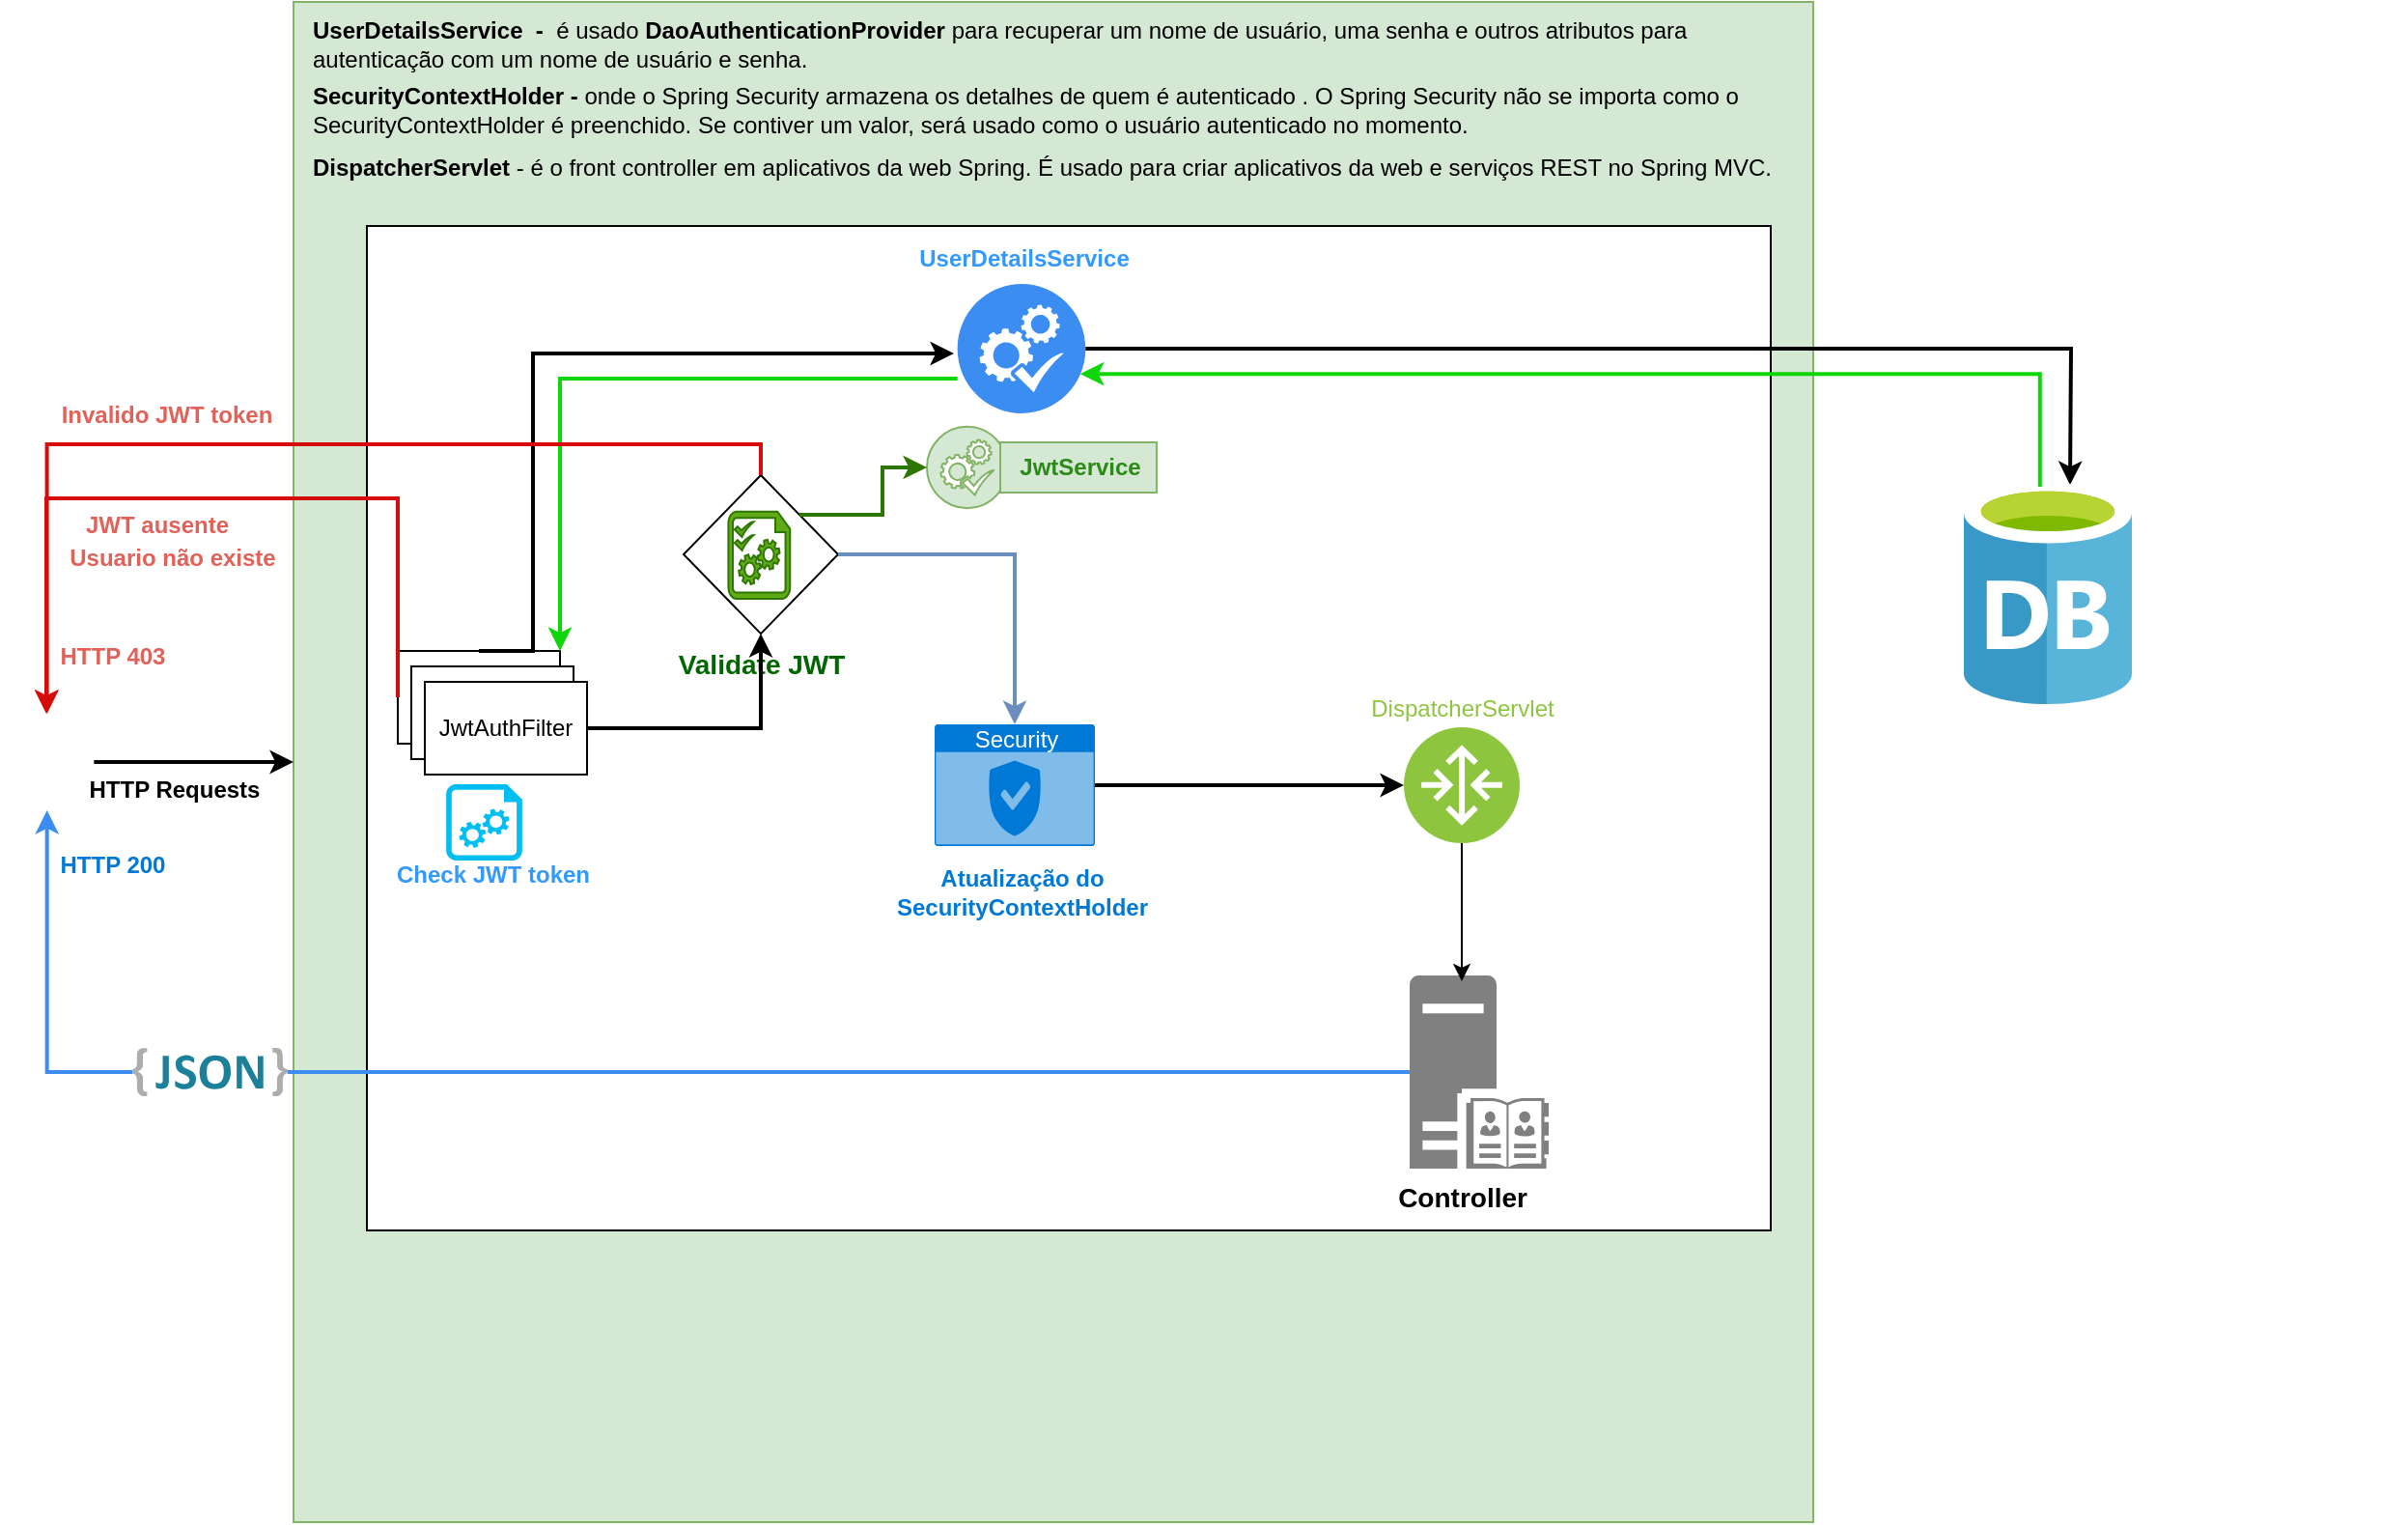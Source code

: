 <mxfile version="19.0.3" type="device" pages="3"><diagram id="pjGB-ErrghB2Nym8I_LS" name="security-workflow"><mxGraphModel dx="1422" dy="865" grid="0" gridSize="10" guides="1" tooltips="1" connect="1" arrows="1" fold="1" page="1" pageScale="1" pageWidth="1169" pageHeight="827" math="0" shadow="0"><root><mxCell id="0"/><mxCell id="1" parent="0"/><mxCell id="qfr3ut9dFdVh4iJpzXPu-13" value="" style="group" parent="1" vertex="1" connectable="0"><mxGeometry x="160" y="30" width="1048" height="787" as="geometry"/></mxCell><mxCell id="qfr3ut9dFdVh4iJpzXPu-14" value="" style="group" parent="qfr3ut9dFdVh4iJpzXPu-13" vertex="1" connectable="0"><mxGeometry width="1048" height="787" as="geometry"/></mxCell><mxCell id="OGfNcUSvT1gZZqw-ERg4-2" value="" style="whiteSpace=wrap;html=1;aspect=fixed;fillColor=#d5e8d4;strokeColor=#82b366;" parent="qfr3ut9dFdVh4iJpzXPu-14" vertex="1"><mxGeometry width="787" height="787" as="geometry"/></mxCell><mxCell id="qfr3ut9dFdVh4iJpzXPu-5" value="" style="rounded=0;whiteSpace=wrap;html=1;" parent="qfr3ut9dFdVh4iJpzXPu-14" vertex="1"><mxGeometry x="38" y="116" width="727" height="520" as="geometry"/></mxCell><mxCell id="qfr3ut9dFdVh4iJpzXPu-16" value="" style="group" parent="qfr3ut9dFdVh4iJpzXPu-14" vertex="1" connectable="0"><mxGeometry x="317" y="120" width="124" height="93" as="geometry"/></mxCell><mxCell id="qfr3ut9dFdVh4iJpzXPu-12" value="" style="sketch=0;html=1;aspect=fixed;strokeColor=none;shadow=0;align=center;verticalAlign=top;fillColor=#3B8DF1;shape=mxgraph.gcp2.systems_check;rounded=0;fontColor=#3399FF;" parent="qfr3ut9dFdVh4iJpzXPu-16" vertex="1"><mxGeometry x="26.84" y="26" width="66.33" height="67" as="geometry"/></mxCell><mxCell id="qfr3ut9dFdVh4iJpzXPu-15" value="UserDetailsService" style="text;html=1;align=center;verticalAlign=middle;resizable=0;points=[];autosize=1;strokeColor=none;fillColor=none;fontColor=#3399FF;fontStyle=1" parent="qfr3ut9dFdVh4iJpzXPu-16" vertex="1"><mxGeometry x="-3" width="127" height="26" as="geometry"/></mxCell><mxCell id="qfr3ut9dFdVh4iJpzXPu-28" value="" style="group" parent="qfr3ut9dFdVh4iJpzXPu-14" vertex="1" connectable="0"><mxGeometry x="182" y="245" width="120" height="112.046" as="geometry"/></mxCell><mxCell id="qfr3ut9dFdVh4iJpzXPu-29" value="" style="group" parent="qfr3ut9dFdVh4iJpzXPu-28" vertex="1" connectable="0"><mxGeometry x="20" width="80" height="82.046" as="geometry"/></mxCell><mxCell id="qfr3ut9dFdVh4iJpzXPu-30" value="" style="group" parent="qfr3ut9dFdVh4iJpzXPu-29" vertex="1" connectable="0"><mxGeometry x="23.2" y="18.871" width="32" height="45.125" as="geometry"/></mxCell><mxCell id="qfr3ut9dFdVh4iJpzXPu-31" value="" style="verticalLabelPosition=bottom;html=1;verticalAlign=top;align=center;strokeColor=#2D7600;fillColor=#60a917;shape=mxgraph.azure.startup_task;pointerEvents=1;fontSize=14;fontColor=#ffffff;" parent="qfr3ut9dFdVh4iJpzXPu-30" vertex="1"><mxGeometry width="32.0" height="45.125" as="geometry"/></mxCell><mxCell id="qfr3ut9dFdVh4iJpzXPu-32" value="" style="sketch=0;html=1;aspect=fixed;strokeColor=#2D7600;shadow=0;align=center;verticalAlign=top;fillColor=#60a917;shape=mxgraph.gcp2.check;fontSize=14;fontColor=#ffffff;" parent="qfr3ut9dFdVh4iJpzXPu-30" vertex="1"><mxGeometry x="3.197" y="5.207" width="9.892" height="7.913" as="geometry"/></mxCell><mxCell id="qfr3ut9dFdVh4iJpzXPu-33" value="" style="sketch=0;html=1;aspect=fixed;strokeColor=#2D7600;shadow=0;align=center;verticalAlign=top;fillColor=#60a917;shape=mxgraph.gcp2.check;fontSize=14;fontColor=#ffffff;" parent="qfr3ut9dFdVh4iJpzXPu-30" vertex="1"><mxGeometry x="3.197" y="12.149" width="9.892" height="7.913" as="geometry"/></mxCell><mxCell id="qfr3ut9dFdVh4iJpzXPu-34" value="" style="rhombus;whiteSpace=wrap;html=1;fontSize=14;fontColor=default;fillColor=none;" parent="qfr3ut9dFdVh4iJpzXPu-29" vertex="1"><mxGeometry width="80" height="82.046" as="geometry"/></mxCell><mxCell id="qfr3ut9dFdVh4iJpzXPu-35" value="Validate JWT" style="text;html=1;align=center;verticalAlign=middle;resizable=0;points=[];autosize=1;strokeColor=none;fillColor=none;fontSize=14;fontColor=#006600;fontStyle=1" parent="qfr3ut9dFdVh4iJpzXPu-28" vertex="1"><mxGeometry x="8" y="83.046" width="104" height="29" as="geometry"/></mxCell><mxCell id="qfr3ut9dFdVh4iJpzXPu-45" style="edgeStyle=orthogonalEdgeStyle;rounded=0;sketch=0;orthogonalLoop=1;jettySize=auto;html=1;entryX=0;entryY=0.5;entryDx=0;entryDy=0;strokeColor=default;strokeWidth=2;fontColor=#0079d6;" parent="qfr3ut9dFdVh4iJpzXPu-14" source="qfr3ut9dFdVh4iJpzXPu-41" target="qfr3ut9dFdVh4iJpzXPu-44" edge="1"><mxGeometry relative="1" as="geometry"/></mxCell><mxCell id="qfr3ut9dFdVh4iJpzXPu-41" value="Security" style="html=1;strokeColor=none;fillColor=#0079D6;labelPosition=center;verticalLabelPosition=middle;verticalAlign=top;align=center;fontSize=12;outlineConnect=0;spacingTop=-6;fontColor=#FFFFFF;sketch=0;shape=mxgraph.sitemap.security;rounded=0;" parent="qfr3ut9dFdVh4iJpzXPu-14" vertex="1"><mxGeometry x="332" y="374" width="83" height="63" as="geometry"/></mxCell><mxCell id="qfr3ut9dFdVh4iJpzXPu-42" style="edgeStyle=orthogonalEdgeStyle;rounded=0;sketch=0;orthogonalLoop=1;jettySize=auto;html=1;exitX=1;exitY=0.5;exitDx=0;exitDy=0;strokeColor=#6c8ebf;strokeWidth=2;fontColor=default;fillColor=#dae8fc;" parent="qfr3ut9dFdVh4iJpzXPu-14" source="qfr3ut9dFdVh4iJpzXPu-34" target="qfr3ut9dFdVh4iJpzXPu-41" edge="1"><mxGeometry relative="1" as="geometry"/></mxCell><mxCell id="qfr3ut9dFdVh4iJpzXPu-20" value="" style="group" parent="qfr3ut9dFdVh4iJpzXPu-14" vertex="1" connectable="0"><mxGeometry x="46.5" y="402" width="115" height="63.474" as="geometry"/></mxCell><mxCell id="qfr3ut9dFdVh4iJpzXPu-6" value="&lt;font color=&quot;#3399ff&quot;&gt;Check JWT token&lt;/font&gt;" style="text;html=1;align=center;verticalAlign=middle;resizable=0;points=[];autosize=1;strokeColor=none;fillColor=none;fontStyle=1" parent="qfr3ut9dFdVh4iJpzXPu-20" vertex="1"><mxGeometry x="-3" y="37.474" width="118" height="26" as="geometry"/></mxCell><mxCell id="qfr3ut9dFdVh4iJpzXPu-4" value="" style="verticalLabelPosition=bottom;html=1;verticalAlign=top;align=center;strokeColor=none;fillColor=#00BEF2;shape=mxgraph.azure.startup_task;pointerEvents=1;" parent="qfr3ut9dFdVh4iJpzXPu-20" vertex="1"><mxGeometry x="32.58" y="3" width="39.442" height="39.474" as="geometry"/></mxCell><mxCell id="qfr3ut9dFdVh4iJpzXPu-43" value="Atualização do&lt;br&gt;SecurityContextHolder" style="text;html=1;align=center;verticalAlign=middle;resizable=0;points=[];autosize=1;strokeColor=none;fillColor=none;fontColor=#0079d6;fontStyle=1" parent="qfr3ut9dFdVh4iJpzXPu-14" vertex="1"><mxGeometry x="307" y="445" width="140" height="32" as="geometry"/></mxCell><mxCell id="qfr3ut9dFdVh4iJpzXPu-44" value="" style="aspect=fixed;perimeter=ellipsePerimeter;html=1;align=center;shadow=0;dashed=0;fontColor=#4277BB;labelBackgroundColor=#ffffff;fontSize=12;spacingTop=3;image;image=img/lib/ibm/vpc/Router.svg;rounded=0;sketch=0;" parent="qfr3ut9dFdVh4iJpzXPu-14" vertex="1"><mxGeometry x="575" y="375.5" width="60" height="60" as="geometry"/></mxCell><mxCell id="qfr3ut9dFdVh4iJpzXPu-60" value="" style="sketch=0;html=1;aspect=fixed;strokeColor=#82b366;shadow=0;align=center;verticalAlign=top;fillColor=#d5e8d4;shape=mxgraph.gcp2.systems_check;rounded=0;fontColor=#2c8b18;" parent="qfr3ut9dFdVh4iJpzXPu-14" vertex="1"><mxGeometry x="328.003" y="219.932" width="41.724" height="42.145" as="geometry"/></mxCell><mxCell id="qfr3ut9dFdVh4iJpzXPu-61" value="JwtService" style="text;html=1;align=center;verticalAlign=middle;resizable=0;points=[];autosize=1;strokeColor=#82b366;fillColor=#d5e8d4;fontStyle=1;fontColor=#2c8b18;" parent="qfr3ut9dFdVh4iJpzXPu-14" vertex="1"><mxGeometry x="366.003" y="228" width="81" height="26" as="geometry"/></mxCell><mxCell id="qfr3ut9dFdVh4iJpzXPu-62" style="edgeStyle=orthogonalEdgeStyle;rounded=0;sketch=0;orthogonalLoop=1;jettySize=auto;html=1;exitX=1;exitY=0;exitDx=0;exitDy=0;strokeColor=#2D7600;strokeWidth=2;fontColor=#2c8b18;fillColor=#60a917;" parent="qfr3ut9dFdVh4iJpzXPu-14" source="qfr3ut9dFdVh4iJpzXPu-34" target="qfr3ut9dFdVh4iJpzXPu-60" edge="1"><mxGeometry relative="1" as="geometry"/></mxCell><mxCell id="qfr3ut9dFdVh4iJpzXPu-66" value="DispatcherServlet" style="text;html=1;align=center;verticalAlign=middle;resizable=0;points=[];autosize=1;strokeColor=none;fillColor=none;fontColor=#8ec53f;" parent="qfr3ut9dFdVh4iJpzXPu-14" vertex="1"><mxGeometry x="548.5" y="353" width="113" height="26" as="geometry"/></mxCell><mxCell id="qfr3ut9dFdVh4iJpzXPu-46" value="" style="group" parent="qfr3ut9dFdVh4iJpzXPu-14" vertex="1" connectable="0"><mxGeometry x="560" y="504" width="90" height="130" as="geometry"/></mxCell><mxCell id="qfr3ut9dFdVh4iJpzXPu-47" value="" style="sketch=0;aspect=fixed;pointerEvents=1;shadow=0;dashed=0;html=1;strokeColor=none;labelPosition=center;verticalLabelPosition=bottom;verticalAlign=top;align=center;fillColor=#808080;shape=mxgraph.mscae.enterprise.server_directory;rounded=0;labelBackgroundColor=none;labelBorderColor=none;strokeWidth=2;fontSize=32;fontColor=#3399FF;" parent="qfr3ut9dFdVh4iJpzXPu-46" vertex="1"><mxGeometry x="18" width="72" height="100" as="geometry"/></mxCell><mxCell id="qfr3ut9dFdVh4iJpzXPu-48" value="Controller" style="text;html=1;align=center;verticalAlign=middle;resizable=0;points=[];autosize=1;strokeColor=none;fillColor=none;fontSize=14;fontColor=default;fontStyle=1" parent="qfr3ut9dFdVh4iJpzXPu-46" vertex="1"><mxGeometry y="100" width="90" height="30" as="geometry"/></mxCell><mxCell id="LzuGD77M47DC9MHfTHqn-3" value="&lt;b&gt;UserDetailsService&amp;nbsp; -&amp;nbsp;&amp;nbsp;&lt;/b&gt;é usado &lt;b&gt;DaoAuthenticationProvider&lt;/b&gt; para recuperar um nome de usuário, uma senha e outros atributos para &lt;br&gt;autenticação com um nome de usuário e senha." style="text;html=1;strokeColor=none;fillColor=none;align=left;verticalAlign=middle;whiteSpace=wrap;rounded=0;" vertex="1" parent="qfr3ut9dFdVh4iJpzXPu-14"><mxGeometry x="8" y="7" width="1086" height="30" as="geometry"/></mxCell><mxCell id="LzuGD77M47DC9MHfTHqn-5" value="&lt;b&gt;SecurityContextHolder - &lt;/b&gt;onde&amp;nbsp;o Spring Security armazena os detalhes de quem é autenticado . O Spring Security não se importa como o &lt;br&gt;SecurityContextHolder é preenchido. Se contiver um valor, será usado como o usuário autenticado no momento." style="text;html=1;strokeColor=none;fillColor=none;align=left;verticalAlign=middle;whiteSpace=wrap;rounded=0;fontSize=12;" vertex="1" parent="qfr3ut9dFdVh4iJpzXPu-14"><mxGeometry x="8" y="41" width="1010" height="30" as="geometry"/></mxCell><mxCell id="LzuGD77M47DC9MHfTHqn-6" value="&lt;b&gt;DispatcherServlet&lt;/b&gt; - é o front controller em aplicativos da web Spring. É usado para criar aplicativos da web e serviços REST no Spring MVC.&amp;nbsp;" style="text;html=1;strokeColor=none;fillColor=none;align=left;verticalAlign=middle;whiteSpace=wrap;rounded=0;fontSize=12;" vertex="1" parent="qfr3ut9dFdVh4iJpzXPu-14"><mxGeometry x="8" y="71" width="905" height="30" as="geometry"/></mxCell><mxCell id="qfr3ut9dFdVh4iJpzXPu-1" value="" style="shape=image;verticalLabelPosition=bottom;labelBackgroundColor=default;verticalAlign=top;aspect=fixed;imageAspect=0;image=https://4.bp.blogspot.com/-ou-a_Aa1t7A/W6IhNc3Q0gI/AAAAAAAAD6Y/pwh44arKiuM_NBqB1H7Pz4-7QhUxAgZkACLcBGAs/s1600/spring-boot-logo.png;" parent="qfr3ut9dFdVh4iJpzXPu-14" vertex="1"><mxGeometry x="614.52" y="669" width="150.48" height="79" as="geometry"/></mxCell><mxCell id="qfr3ut9dFdVh4iJpzXPu-64" style="edgeStyle=orthogonalEdgeStyle;rounded=0;sketch=0;orthogonalLoop=1;jettySize=auto;html=1;exitX=1;exitY=0.5;exitDx=0;exitDy=0;entryX=0;entryY=0.5;entryDx=0;entryDy=0;strokeColor=default;strokeWidth=2;fontColor=#2c8b18;" parent="1" source="OGfNcUSvT1gZZqw-ERg4-1" target="OGfNcUSvT1gZZqw-ERg4-2" edge="1"><mxGeometry relative="1" as="geometry"/></mxCell><mxCell id="OGfNcUSvT1gZZqw-ERg4-1" value="" style="shape=image;verticalLabelPosition=bottom;labelBackgroundColor=default;verticalAlign=top;aspect=fixed;imageAspect=0;image=https://seeklogo.com/images/P/postman-logo-F43375A2EB-seeklogo.com.png;" parent="1" vertex="1"><mxGeometry x="8" y="398.5" width="48.67" height="50" as="geometry"/></mxCell><mxCell id="qfr3ut9dFdVh4iJpzXPu-2" value="" style="shape=image;verticalLabelPosition=bottom;labelBackgroundColor=default;verticalAlign=top;aspect=fixed;imageAspect=0;image=https://www.turbonomic.com/wp-content/uploads/2022/04/logo_apache-tomcat.png;" parent="1" vertex="1"><mxGeometry x="268.26" y="676.25" width="130" height="70.5" as="geometry"/></mxCell><mxCell id="OGfNcUSvT1gZZqw-ERg4-11" value="" style="group;" parent="1" vertex="1" connectable="0"><mxGeometry x="214" y="366" width="98" height="64" as="geometry"/></mxCell><mxCell id="OGfNcUSvT1gZZqw-ERg4-8" value="" style="rounded=0;whiteSpace=wrap;html=1;" parent="OGfNcUSvT1gZZqw-ERg4-11" vertex="1"><mxGeometry width="84" height="48" as="geometry"/></mxCell><mxCell id="OGfNcUSvT1gZZqw-ERg4-9" value="" style="rounded=0;whiteSpace=wrap;html=1;" parent="OGfNcUSvT1gZZqw-ERg4-11" vertex="1"><mxGeometry x="7" y="8" width="84" height="48" as="geometry"/></mxCell><mxCell id="OGfNcUSvT1gZZqw-ERg4-10" value="JwtAuthFilter" style="rounded=0;whiteSpace=wrap;html=1;" parent="OGfNcUSvT1gZZqw-ERg4-11" vertex="1"><mxGeometry x="14" y="16" width="84" height="48" as="geometry"/></mxCell><mxCell id="qfr3ut9dFdVh4iJpzXPu-18" style="edgeStyle=orthogonalEdgeStyle;rounded=0;orthogonalLoop=1;jettySize=auto;html=1;exitX=0.5;exitY=0;exitDx=0;exitDy=0;fontColor=#3399FF;strokeWidth=2;" parent="1" source="OGfNcUSvT1gZZqw-ERg4-8" edge="1"><mxGeometry relative="1" as="geometry"><mxPoint x="502" y="212" as="targetPoint"/><Array as="points"><mxPoint x="284" y="366"/><mxPoint x="284" y="212"/></Array></mxGeometry></mxCell><mxCell id="qfr3ut9dFdVh4iJpzXPu-19" style="edgeStyle=orthogonalEdgeStyle;rounded=0;orthogonalLoop=1;jettySize=auto;html=1;entryX=0.5;entryY=0;entryDx=0;entryDy=0;fontColor=#3399FF;strokeWidth=2;" parent="1" source="qfr3ut9dFdVh4iJpzXPu-12" edge="1"><mxGeometry relative="1" as="geometry"><mxPoint x="1080" y="280" as="targetPoint"/></mxGeometry></mxCell><mxCell id="qfr3ut9dFdVh4iJpzXPu-22" value="" style="group" parent="1" vertex="1" connectable="0"><mxGeometry x="1006.98" y="281" width="133.02" height="209" as="geometry"/></mxCell><mxCell id="OGfNcUSvT1gZZqw-ERg4-4" value="" style="shape=image;verticalLabelPosition=bottom;labelBackgroundColor=default;verticalAlign=top;aspect=fixed;imageAspect=0;image=https://developers.redhat.com/sites/default/files/styles/article_feature/public/blog/2014/05/homepage-docker-logo.png?itok=zx0e-vcP;" parent="qfr3ut9dFdVh4iJpzXPu-22" vertex="1"><mxGeometry y="108" width="133.02" height="110" as="geometry"/></mxCell><mxCell id="LzuGD77M47DC9MHfTHqn-7" value="" style="sketch=0;aspect=fixed;html=1;points=[];align=center;image;fontSize=12;image=img/lib/mscae/Database_General.svg;" vertex="1" parent="qfr3ut9dFdVh4iJpzXPu-22"><mxGeometry x="18.02" y="-2" width="87" height="114.48" as="geometry"/></mxCell><mxCell id="qfr3ut9dFdVh4iJpzXPu-24" value="Invalido JWT token" style="text;html=1;align=center;verticalAlign=middle;resizable=0;points=[];autosize=1;strokeColor=none;fillColor=none;fontColor=#e26259;fontStyle=1" parent="1" vertex="1"><mxGeometry x="34.8" y="235" width="119" height="18" as="geometry"/></mxCell><mxCell id="qfr3ut9dFdVh4iJpzXPu-25" value="JWT ausente" style="text;html=1;align=center;verticalAlign=middle;resizable=0;points=[];autosize=1;strokeColor=none;fillColor=none;fontColor=#e26259;fontStyle=1" parent="1" vertex="1"><mxGeometry x="46.6" y="292" width="84" height="18" as="geometry"/></mxCell><mxCell id="qfr3ut9dFdVh4iJpzXPu-26" value="Usuario não existe" style="text;html=1;align=center;verticalAlign=middle;resizable=0;points=[];autosize=1;strokeColor=none;fillColor=none;fontColor=#e26259;fontStyle=1" parent="1" vertex="1"><mxGeometry x="38.6" y="309" width="117" height="18" as="geometry"/></mxCell><mxCell id="qfr3ut9dFdVh4iJpzXPu-27" value="HTTP 403" style="text;html=1;align=center;verticalAlign=middle;resizable=0;points=[];autosize=1;strokeColor=none;fillColor=none;fontColor=#e26259;rounded=0;sketch=0;fontStyle=1" parent="1" vertex="1"><mxGeometry x="30" y="356" width="72" height="26" as="geometry"/></mxCell><mxCell id="qfr3ut9dFdVh4iJpzXPu-37" style="edgeStyle=orthogonalEdgeStyle;rounded=0;sketch=0;orthogonalLoop=1;jettySize=auto;html=1;entryX=0.959;entryY=0.695;entryDx=0;entryDy=0;entryPerimeter=0;strokeColor=#0ed60a;strokeWidth=2;fontColor=default;" parent="1" target="qfr3ut9dFdVh4iJpzXPu-12" edge="1"><mxGeometry relative="1" as="geometry"><Array as="points"><mxPoint x="1064" y="223"/></Array><mxPoint x="1064.4" y="281" as="sourcePoint"/></mxGeometry></mxCell><mxCell id="qfr3ut9dFdVh4iJpzXPu-38" style="edgeStyle=orthogonalEdgeStyle;rounded=0;sketch=0;orthogonalLoop=1;jettySize=auto;html=1;entryX=1;entryY=0;entryDx=0;entryDy=0;strokeColor=#0ed60a;strokeWidth=2;fontColor=default;" parent="1" source="qfr3ut9dFdVh4iJpzXPu-12" target="OGfNcUSvT1gZZqw-ERg4-8" edge="1"><mxGeometry relative="1" as="geometry"><Array as="points"><mxPoint x="298" y="225"/></Array></mxGeometry></mxCell><mxCell id="qfr3ut9dFdVh4iJpzXPu-39" style="edgeStyle=orthogonalEdgeStyle;rounded=0;sketch=0;orthogonalLoop=1;jettySize=auto;html=1;strokeColor=default;strokeWidth=2;fontColor=default;" parent="1" source="OGfNcUSvT1gZZqw-ERg4-10" target="qfr3ut9dFdVh4iJpzXPu-34" edge="1"><mxGeometry relative="1" as="geometry"/></mxCell><mxCell id="qfr3ut9dFdVh4iJpzXPu-40" style="edgeStyle=orthogonalEdgeStyle;rounded=0;sketch=0;orthogonalLoop=1;jettySize=auto;html=1;entryX=0.5;entryY=0;entryDx=0;entryDy=0;strokeColor=#d50c0b;strokeWidth=2;fontColor=default;" parent="1" source="qfr3ut9dFdVh4iJpzXPu-34" target="OGfNcUSvT1gZZqw-ERg4-1" edge="1"><mxGeometry relative="1" as="geometry"><Array as="points"><mxPoint x="402" y="259"/><mxPoint x="32" y="259"/></Array></mxGeometry></mxCell><mxCell id="qfr3ut9dFdVh4iJpzXPu-53" style="edgeStyle=orthogonalEdgeStyle;rounded=0;sketch=0;orthogonalLoop=1;jettySize=auto;html=1;strokeColor=#3c8df1;strokeWidth=2;fontColor=#0079d6;startArrow=none;" parent="1" source="qfr3ut9dFdVh4iJpzXPu-55" target="OGfNcUSvT1gZZqw-ERg4-1" edge="1"><mxGeometry relative="1" as="geometry"/></mxCell><mxCell id="qfr3ut9dFdVh4iJpzXPu-55" value="" style="dashed=0;outlineConnect=0;html=1;align=center;labelPosition=center;verticalLabelPosition=bottom;verticalAlign=top;shape=mxgraph.weblogos.json_2;rounded=0;sketch=0;fontColor=#0079d6;" parent="1" vertex="1"><mxGeometry x="76.6" y="571.4" width="80.4" height="25.2" as="geometry"/></mxCell><mxCell id="qfr3ut9dFdVh4iJpzXPu-56" value="" style="edgeStyle=orthogonalEdgeStyle;rounded=0;sketch=0;orthogonalLoop=1;jettySize=auto;html=1;strokeColor=#3c8df1;strokeWidth=2;fontColor=#0079d6;endArrow=none;" parent="1" source="qfr3ut9dFdVh4iJpzXPu-47" target="qfr3ut9dFdVh4iJpzXPu-55" edge="1"><mxGeometry relative="1" as="geometry"><mxPoint x="730" y="584.032" as="sourcePoint"/><mxPoint x="32.323" y="448.5" as="targetPoint"/></mxGeometry></mxCell><mxCell id="qfr3ut9dFdVh4iJpzXPu-57" value="HTTP 200" style="text;html=1;align=center;verticalAlign=middle;resizable=0;points=[];autosize=1;strokeColor=none;fillColor=none;fontColor=#0079d6;fontStyle=1" parent="1" vertex="1"><mxGeometry x="30" y="464" width="72" height="26" as="geometry"/></mxCell><mxCell id="qfr3ut9dFdVh4iJpzXPu-58" style="edgeStyle=orthogonalEdgeStyle;rounded=0;sketch=0;orthogonalLoop=1;jettySize=auto;html=1;exitX=0;exitY=0.5;exitDx=0;exitDy=0;strokeColor=#d40d0b;strokeWidth=2;fontColor=#d40d0b;" parent="1" source="OGfNcUSvT1gZZqw-ERg4-8" target="OGfNcUSvT1gZZqw-ERg4-1" edge="1"><mxGeometry relative="1" as="geometry"><Array as="points"><mxPoint x="214" y="287"/><mxPoint x="32" y="287"/></Array></mxGeometry></mxCell><mxCell id="qfr3ut9dFdVh4iJpzXPu-65" value="HTTP Requests" style="text;html=1;align=center;verticalAlign=middle;resizable=0;points=[];autosize=1;strokeColor=none;fillColor=none;fontColor=default;fontStyle=1" parent="1" vertex="1"><mxGeometry x="45" y="425" width="106" height="26" as="geometry"/></mxCell><mxCell id="LzuGD77M47DC9MHfTHqn-1" style="edgeStyle=orthogonalEdgeStyle;rounded=0;orthogonalLoop=1;jettySize=auto;html=1;exitX=0.5;exitY=1;exitDx=0;exitDy=0;" edge="1" parent="1" source="qfr3ut9dFdVh4iJpzXPu-44"><mxGeometry relative="1" as="geometry"><mxPoint x="765" y="537" as="targetPoint"/></mxGeometry></mxCell></root></mxGraphModel></diagram><diagram id="sBTO1LKfppjqILYJjrTV" name="new-flow"><mxGraphModel dx="1257" dy="517" grid="0" gridSize="10" guides="1" tooltips="1" connect="1" arrows="1" fold="1" page="1" pageScale="1" pageWidth="1169" pageHeight="827" math="0" shadow="0"><root><mxCell id="0"/><mxCell id="1" parent="0"/><mxCell id="HA8-pInTj3ZK-7nUhY4h-1" value="" style="group;fillColor=default;strokeColor=none;" vertex="1" connectable="0" parent="1"><mxGeometry x="60" y="360" width="180" height="90" as="geometry"/></mxCell><mxCell id="QRnQFyGs-lFjeeRuztLu-1" value="" style="rounded=0;whiteSpace=wrap;html=1;" vertex="1" parent="HA8-pInTj3ZK-7nUhY4h-1"><mxGeometry width="160" height="70" as="geometry"/></mxCell><mxCell id="QRnQFyGs-lFjeeRuztLu-2" value="" style="rounded=0;whiteSpace=wrap;html=1;" vertex="1" parent="HA8-pInTj3ZK-7nUhY4h-1"><mxGeometry x="10" y="10" width="160" height="70" as="geometry"/></mxCell><mxCell id="QRnQFyGs-lFjeeRuztLu-3" value="JwtAuthFilter" style="rounded=0;whiteSpace=wrap;html=1;" vertex="1" parent="HA8-pInTj3ZK-7nUhY4h-1"><mxGeometry x="20" y="20" width="160" height="70" as="geometry"/></mxCell><mxCell id="OrCYgKApnLObKEuBMM75-9" style="edgeStyle=orthogonalEdgeStyle;rounded=0;orthogonalLoop=1;jettySize=auto;html=1;exitX=1;exitY=0.5;exitDx=0;exitDy=0;" edge="1" parent="1" source="OrCYgKApnLObKEuBMM75-1" target="OrCYgKApnLObKEuBMM75-5"><mxGeometry relative="1" as="geometry"/></mxCell><mxCell id="OrCYgKApnLObKEuBMM75-1" value="JwtService" style="rounded=0;whiteSpace=wrap;html=1;fillColor=#dae8fc;strokeColor=#6c8ebf;" vertex="1" parent="1"><mxGeometry x="400" y="330" width="120" height="60" as="geometry"/></mxCell><mxCell id="OrCYgKApnLObKEuBMM75-6" style="edgeStyle=orthogonalEdgeStyle;rounded=0;orthogonalLoop=1;jettySize=auto;html=1;entryX=0;entryY=0.5;entryDx=0;entryDy=0;" edge="1" parent="1" source="OrCYgKApnLObKEuBMM75-2" target="OrCYgKApnLObKEuBMM75-5"><mxGeometry relative="1" as="geometry"/></mxCell><mxCell id="OrCYgKApnLObKEuBMM75-2" value="TokenRepository" style="rounded=0;whiteSpace=wrap;html=1;fillColor=#d5e8d4;strokeColor=#82b366;" vertex="1" parent="1"><mxGeometry x="400" y="430" width="120" height="60" as="geometry"/></mxCell><mxCell id="OrCYgKApnLObKEuBMM75-3" style="edgeStyle=orthogonalEdgeStyle;rounded=0;orthogonalLoop=1;jettySize=auto;html=1;entryX=0;entryY=0.5;entryDx=0;entryDy=0;curved=1;" edge="1" parent="1" source="QRnQFyGs-lFjeeRuztLu-3" target="OrCYgKApnLObKEuBMM75-1"><mxGeometry relative="1" as="geometry"/></mxCell><mxCell id="OrCYgKApnLObKEuBMM75-4" style="edgeStyle=orthogonalEdgeStyle;rounded=0;orthogonalLoop=1;jettySize=auto;html=1;exitX=1;exitY=0.5;exitDx=0;exitDy=0;entryX=0;entryY=0.5;entryDx=0;entryDy=0;curved=1;" edge="1" parent="1" source="QRnQFyGs-lFjeeRuztLu-3" target="OrCYgKApnLObKEuBMM75-2"><mxGeometry relative="1" as="geometry"/></mxCell><mxCell id="EAdGHvd8W2WM0f3SbvN2-2" style="edgeStyle=orthogonalEdgeStyle;rounded=0;orthogonalLoop=1;jettySize=auto;html=1;strokeWidth=2;fillColor=#d5e8d4;strokeColor=#82b366;" edge="1" parent="1" source="OrCYgKApnLObKEuBMM75-5"><mxGeometry relative="1" as="geometry"><mxPoint x="920" y="405" as="targetPoint"/></mxGeometry></mxCell><mxCell id="EAdGHvd8W2WM0f3SbvN2-6" value="Valid token" style="edgeLabel;html=1;align=center;verticalAlign=middle;resizable=0;points=[];" vertex="1" connectable="0" parent="EAdGHvd8W2WM0f3SbvN2-2"><mxGeometry x="-0.319" y="1" relative="1" as="geometry"><mxPoint x="13" as="offset"/></mxGeometry></mxCell><mxCell id="EAdGHvd8W2WM0f3SbvN2-4" style="edgeStyle=orthogonalEdgeStyle;rounded=0;orthogonalLoop=1;jettySize=auto;html=1;strokeWidth=2;fillColor=#f8cecc;strokeColor=#b85450;" edge="1" parent="1" source="OrCYgKApnLObKEuBMM75-5"><mxGeometry relative="1" as="geometry"><mxPoint x="740" y="200" as="targetPoint"/></mxGeometry></mxCell><mxCell id="EAdGHvd8W2WM0f3SbvN2-5" value="Invalid token" style="edgeLabel;html=1;align=center;verticalAlign=middle;resizable=0;points=[];" vertex="1" connectable="0" parent="EAdGHvd8W2WM0f3SbvN2-4"><mxGeometry x="-0.192" y="-1" relative="1" as="geometry"><mxPoint as="offset"/></mxGeometry></mxCell><mxCell id="OrCYgKApnLObKEuBMM75-5" value="Calculate" style="rhombus;whiteSpace=wrap;html=1;" vertex="1" parent="1"><mxGeometry x="700" y="365" width="80" height="80" as="geometry"/></mxCell></root></mxGraphModel></diagram><diagram id="JHzdb8y7AclNLFwD1zrP" name="class-diagram"><mxGraphModel dx="2037" dy="837" grid="1" gridSize="10" guides="1" tooltips="1" connect="1" arrows="1" fold="1" page="1" pageScale="1" pageWidth="1169" pageHeight="827" math="0" shadow="0"><root><mxCell id="0"/><mxCell id="1" parent="0"/><mxCell id="XC6CGuYQlSzaP45YXhiZ-1" value="User" style="shape=table;startSize=30;container=1;collapsible=1;childLayout=tableLayout;fixedRows=1;rowLines=0;fontStyle=1;align=center;resizeLast=1;fillColor=default;" vertex="1" parent="1"><mxGeometry x="344" y="259" width="180" height="210" as="geometry"/></mxCell><mxCell id="XC6CGuYQlSzaP45YXhiZ-2" value="" style="shape=tableRow;horizontal=0;startSize=0;swimlaneHead=0;swimlaneBody=0;fillColor=none;collapsible=0;dropTarget=0;points=[[0,0.5],[1,0.5]];portConstraint=eastwest;top=0;left=0;right=0;bottom=1;" vertex="1" parent="XC6CGuYQlSzaP45YXhiZ-1"><mxGeometry y="30" width="180" height="30" as="geometry"/></mxCell><mxCell id="XC6CGuYQlSzaP45YXhiZ-3" value="PK" style="shape=partialRectangle;connectable=0;fillColor=none;top=0;left=0;bottom=0;right=0;fontStyle=1;overflow=hidden;" vertex="1" parent="XC6CGuYQlSzaP45YXhiZ-2"><mxGeometry width="60" height="30" as="geometry"><mxRectangle width="60" height="30" as="alternateBounds"/></mxGeometry></mxCell><mxCell id="XC6CGuYQlSzaP45YXhiZ-4" value="id" style="shape=partialRectangle;connectable=0;fillColor=none;top=0;left=0;bottom=0;right=0;align=left;spacingLeft=6;fontStyle=5;overflow=hidden;" vertex="1" parent="XC6CGuYQlSzaP45YXhiZ-2"><mxGeometry x="60" width="120" height="30" as="geometry"><mxRectangle width="120" height="30" as="alternateBounds"/></mxGeometry></mxCell><mxCell id="XC6CGuYQlSzaP45YXhiZ-5" value="" style="shape=tableRow;horizontal=0;startSize=0;swimlaneHead=0;swimlaneBody=0;fillColor=none;collapsible=0;dropTarget=0;points=[[0,0.5],[1,0.5]];portConstraint=eastwest;top=0;left=0;right=0;bottom=0;" vertex="1" parent="XC6CGuYQlSzaP45YXhiZ-1"><mxGeometry y="60" width="180" height="30" as="geometry"/></mxCell><mxCell id="XC6CGuYQlSzaP45YXhiZ-6" value="String" style="shape=partialRectangle;connectable=0;fillColor=none;top=0;left=0;bottom=0;right=0;editable=1;overflow=hidden;" vertex="1" parent="XC6CGuYQlSzaP45YXhiZ-5"><mxGeometry width="60" height="30" as="geometry"><mxRectangle width="60" height="30" as="alternateBounds"/></mxGeometry></mxCell><mxCell id="XC6CGuYQlSzaP45YXhiZ-7" value="firstName" style="shape=partialRectangle;connectable=0;fillColor=none;top=0;left=0;bottom=0;right=0;align=left;spacingLeft=6;overflow=hidden;" vertex="1" parent="XC6CGuYQlSzaP45YXhiZ-5"><mxGeometry x="60" width="120" height="30" as="geometry"><mxRectangle width="120" height="30" as="alternateBounds"/></mxGeometry></mxCell><mxCell id="XC6CGuYQlSzaP45YXhiZ-8" value="" style="shape=tableRow;horizontal=0;startSize=0;swimlaneHead=0;swimlaneBody=0;fillColor=none;collapsible=0;dropTarget=0;points=[[0,0.5],[1,0.5]];portConstraint=eastwest;top=0;left=0;right=0;bottom=0;" vertex="1" parent="XC6CGuYQlSzaP45YXhiZ-1"><mxGeometry y="90" width="180" height="30" as="geometry"/></mxCell><mxCell id="XC6CGuYQlSzaP45YXhiZ-9" value="String" style="shape=partialRectangle;connectable=0;fillColor=none;top=0;left=0;bottom=0;right=0;editable=1;overflow=hidden;" vertex="1" parent="XC6CGuYQlSzaP45YXhiZ-8"><mxGeometry width="60" height="30" as="geometry"><mxRectangle width="60" height="30" as="alternateBounds"/></mxGeometry></mxCell><mxCell id="XC6CGuYQlSzaP45YXhiZ-10" value="lastName" style="shape=partialRectangle;connectable=0;fillColor=none;top=0;left=0;bottom=0;right=0;align=left;spacingLeft=6;overflow=hidden;" vertex="1" parent="XC6CGuYQlSzaP45YXhiZ-8"><mxGeometry x="60" width="120" height="30" as="geometry"><mxRectangle width="120" height="30" as="alternateBounds"/></mxGeometry></mxCell><mxCell id="XC6CGuYQlSzaP45YXhiZ-11" value="" style="shape=tableRow;horizontal=0;startSize=0;swimlaneHead=0;swimlaneBody=0;fillColor=none;collapsible=0;dropTarget=0;points=[[0,0.5],[1,0.5]];portConstraint=eastwest;top=0;left=0;right=0;bottom=0;" vertex="1" parent="XC6CGuYQlSzaP45YXhiZ-1"><mxGeometry y="120" width="180" height="30" as="geometry"/></mxCell><mxCell id="XC6CGuYQlSzaP45YXhiZ-12" value="String" style="shape=partialRectangle;connectable=0;fillColor=none;top=0;left=0;bottom=0;right=0;editable=1;overflow=hidden;" vertex="1" parent="XC6CGuYQlSzaP45YXhiZ-11"><mxGeometry width="60" height="30" as="geometry"><mxRectangle width="60" height="30" as="alternateBounds"/></mxGeometry></mxCell><mxCell id="XC6CGuYQlSzaP45YXhiZ-13" value="email" style="shape=partialRectangle;connectable=0;fillColor=none;top=0;left=0;bottom=0;right=0;align=left;spacingLeft=6;overflow=hidden;" vertex="1" parent="XC6CGuYQlSzaP45YXhiZ-11"><mxGeometry x="60" width="120" height="30" as="geometry"><mxRectangle width="120" height="30" as="alternateBounds"/></mxGeometry></mxCell><mxCell id="XC6CGuYQlSzaP45YXhiZ-32" value="" style="shape=tableRow;horizontal=0;startSize=0;swimlaneHead=0;swimlaneBody=0;fillColor=none;collapsible=0;dropTarget=0;points=[[0,0.5],[1,0.5]];portConstraint=eastwest;top=0;left=0;right=0;bottom=0;" vertex="1" parent="XC6CGuYQlSzaP45YXhiZ-1"><mxGeometry y="150" width="180" height="30" as="geometry"/></mxCell><mxCell id="XC6CGuYQlSzaP45YXhiZ-33" value="String" style="shape=partialRectangle;connectable=0;fillColor=none;top=0;left=0;bottom=0;right=0;editable=1;overflow=hidden;" vertex="1" parent="XC6CGuYQlSzaP45YXhiZ-32"><mxGeometry width="60" height="30" as="geometry"><mxRectangle width="60" height="30" as="alternateBounds"/></mxGeometry></mxCell><mxCell id="XC6CGuYQlSzaP45YXhiZ-34" value="password" style="shape=partialRectangle;connectable=0;fillColor=none;top=0;left=0;bottom=0;right=0;align=left;spacingLeft=6;overflow=hidden;" vertex="1" parent="XC6CGuYQlSzaP45YXhiZ-32"><mxGeometry x="60" width="120" height="30" as="geometry"><mxRectangle width="120" height="30" as="alternateBounds"/></mxGeometry></mxCell><mxCell id="XC6CGuYQlSzaP45YXhiZ-35" value="" style="shape=tableRow;horizontal=0;startSize=0;swimlaneHead=0;swimlaneBody=0;fillColor=none;collapsible=0;dropTarget=0;points=[[0,0.5],[1,0.5]];portConstraint=eastwest;top=0;left=0;right=0;bottom=0;" vertex="1" parent="XC6CGuYQlSzaP45YXhiZ-1"><mxGeometry y="180" width="180" height="30" as="geometry"/></mxCell><mxCell id="XC6CGuYQlSzaP45YXhiZ-36" value="String" style="shape=partialRectangle;connectable=0;fillColor=none;top=0;left=0;bottom=0;right=0;editable=1;overflow=hidden;" vertex="1" parent="XC6CGuYQlSzaP45YXhiZ-35"><mxGeometry width="60" height="30" as="geometry"><mxRectangle width="60" height="30" as="alternateBounds"/></mxGeometry></mxCell><mxCell id="XC6CGuYQlSzaP45YXhiZ-37" value="role" style="shape=partialRectangle;connectable=0;fillColor=none;top=0;left=0;bottom=0;right=0;align=left;spacingLeft=6;overflow=hidden;" vertex="1" parent="XC6CGuYQlSzaP45YXhiZ-35"><mxGeometry x="60" width="120" height="30" as="geometry"><mxRectangle width="120" height="30" as="alternateBounds"/></mxGeometry></mxCell><mxCell id="XC6CGuYQlSzaP45YXhiZ-14" value="Token" style="shape=table;startSize=30;container=1;collapsible=1;childLayout=tableLayout;fixedRows=1;rowLines=0;fontStyle=1;align=center;resizeLast=1;fillColor=default;" vertex="1" parent="1"><mxGeometry x="645" y="389" width="180" height="180" as="geometry"/></mxCell><mxCell id="XC6CGuYQlSzaP45YXhiZ-15" value="" style="shape=tableRow;horizontal=0;startSize=0;swimlaneHead=0;swimlaneBody=0;fillColor=none;collapsible=0;dropTarget=0;points=[[0,0.5],[1,0.5]];portConstraint=eastwest;top=0;left=0;right=0;bottom=1;" vertex="1" parent="XC6CGuYQlSzaP45YXhiZ-14"><mxGeometry y="30" width="180" height="30" as="geometry"/></mxCell><mxCell id="XC6CGuYQlSzaP45YXhiZ-16" value="PK" style="shape=partialRectangle;connectable=0;fillColor=none;top=0;left=0;bottom=0;right=0;fontStyle=1;overflow=hidden;" vertex="1" parent="XC6CGuYQlSzaP45YXhiZ-15"><mxGeometry width="49" height="30" as="geometry"><mxRectangle width="49" height="30" as="alternateBounds"/></mxGeometry></mxCell><mxCell id="XC6CGuYQlSzaP45YXhiZ-17" value="id" style="shape=partialRectangle;connectable=0;fillColor=none;top=0;left=0;bottom=0;right=0;align=left;spacingLeft=6;fontStyle=5;overflow=hidden;" vertex="1" parent="XC6CGuYQlSzaP45YXhiZ-15"><mxGeometry x="49" width="131" height="30" as="geometry"><mxRectangle width="131" height="30" as="alternateBounds"/></mxGeometry></mxCell><mxCell id="XC6CGuYQlSzaP45YXhiZ-18" value="" style="shape=tableRow;horizontal=0;startSize=0;swimlaneHead=0;swimlaneBody=0;fillColor=none;collapsible=0;dropTarget=0;points=[[0,0.5],[1,0.5]];portConstraint=eastwest;top=0;left=0;right=0;bottom=0;" vertex="1" parent="XC6CGuYQlSzaP45YXhiZ-14"><mxGeometry y="60" width="180" height="30" as="geometry"/></mxCell><mxCell id="XC6CGuYQlSzaP45YXhiZ-19" value="String" style="shape=partialRectangle;connectable=0;fillColor=none;top=0;left=0;bottom=0;right=0;editable=1;overflow=hidden;" vertex="1" parent="XC6CGuYQlSzaP45YXhiZ-18"><mxGeometry width="49" height="30" as="geometry"><mxRectangle width="49" height="30" as="alternateBounds"/></mxGeometry></mxCell><mxCell id="XC6CGuYQlSzaP45YXhiZ-20" value="token" style="shape=partialRectangle;connectable=0;fillColor=none;top=0;left=0;bottom=0;right=0;align=left;spacingLeft=6;overflow=hidden;" vertex="1" parent="XC6CGuYQlSzaP45YXhiZ-18"><mxGeometry x="49" width="131" height="30" as="geometry"><mxRectangle width="131" height="30" as="alternateBounds"/></mxGeometry></mxCell><mxCell id="XC6CGuYQlSzaP45YXhiZ-21" value="" style="shape=tableRow;horizontal=0;startSize=0;swimlaneHead=0;swimlaneBody=0;fillColor=none;collapsible=0;dropTarget=0;points=[[0,0.5],[1,0.5]];portConstraint=eastwest;top=0;left=0;right=0;bottom=0;" vertex="1" parent="XC6CGuYQlSzaP45YXhiZ-14"><mxGeometry y="90" width="180" height="30" as="geometry"/></mxCell><mxCell id="XC6CGuYQlSzaP45YXhiZ-22" value="String" style="shape=partialRectangle;connectable=0;fillColor=none;top=0;left=0;bottom=0;right=0;editable=1;overflow=hidden;" vertex="1" parent="XC6CGuYQlSzaP45YXhiZ-21"><mxGeometry width="49" height="30" as="geometry"><mxRectangle width="49" height="30" as="alternateBounds"/></mxGeometry></mxCell><mxCell id="XC6CGuYQlSzaP45YXhiZ-23" value="tokenType" style="shape=partialRectangle;connectable=0;fillColor=none;top=0;left=0;bottom=0;right=0;align=left;spacingLeft=6;overflow=hidden;" vertex="1" parent="XC6CGuYQlSzaP45YXhiZ-21"><mxGeometry x="49" width="131" height="30" as="geometry"><mxRectangle width="131" height="30" as="alternateBounds"/></mxGeometry></mxCell><mxCell id="XC6CGuYQlSzaP45YXhiZ-28" value="" style="shape=tableRow;horizontal=0;startSize=0;swimlaneHead=0;swimlaneBody=0;fillColor=none;collapsible=0;dropTarget=0;points=[[0,0.5],[1,0.5]];portConstraint=eastwest;top=0;left=0;right=0;bottom=0;" vertex="1" parent="XC6CGuYQlSzaP45YXhiZ-14"><mxGeometry y="120" width="180" height="30" as="geometry"/></mxCell><mxCell id="XC6CGuYQlSzaP45YXhiZ-29" value="boolean" style="shape=partialRectangle;connectable=0;fillColor=none;top=0;left=0;bottom=0;right=0;editable=1;overflow=hidden;" vertex="1" parent="XC6CGuYQlSzaP45YXhiZ-28"><mxGeometry width="49" height="30" as="geometry"><mxRectangle width="49" height="30" as="alternateBounds"/></mxGeometry></mxCell><mxCell id="XC6CGuYQlSzaP45YXhiZ-30" value="expired" style="shape=partialRectangle;connectable=0;fillColor=none;top=0;left=0;bottom=0;right=0;align=left;spacingLeft=6;overflow=hidden;" vertex="1" parent="XC6CGuYQlSzaP45YXhiZ-28"><mxGeometry x="49" width="131" height="30" as="geometry"><mxRectangle width="131" height="30" as="alternateBounds"/></mxGeometry></mxCell><mxCell id="XC6CGuYQlSzaP45YXhiZ-24" value="" style="shape=tableRow;horizontal=0;startSize=0;swimlaneHead=0;swimlaneBody=0;fillColor=none;collapsible=0;dropTarget=0;points=[[0,0.5],[1,0.5]];portConstraint=eastwest;top=0;left=0;right=0;bottom=0;" vertex="1" parent="XC6CGuYQlSzaP45YXhiZ-14"><mxGeometry y="150" width="180" height="30" as="geometry"/></mxCell><mxCell id="XC6CGuYQlSzaP45YXhiZ-25" value="boolean" style="shape=partialRectangle;connectable=0;fillColor=none;top=0;left=0;bottom=0;right=0;editable=1;overflow=hidden;" vertex="1" parent="XC6CGuYQlSzaP45YXhiZ-24"><mxGeometry width="49" height="30" as="geometry"><mxRectangle width="49" height="30" as="alternateBounds"/></mxGeometry></mxCell><mxCell id="XC6CGuYQlSzaP45YXhiZ-26" value="revoked" style="shape=partialRectangle;connectable=0;fillColor=none;top=0;left=0;bottom=0;right=0;align=left;spacingLeft=6;overflow=hidden;" vertex="1" parent="XC6CGuYQlSzaP45YXhiZ-24"><mxGeometry x="49" width="131" height="30" as="geometry"><mxRectangle width="131" height="30" as="alternateBounds"/></mxGeometry></mxCell><mxCell id="XC6CGuYQlSzaP45YXhiZ-31" value="" style="edgeStyle=entityRelationEdgeStyle;fontSize=12;html=1;endArrow=ERoneToMany;rounded=0;strokeWidth=1;" edge="1" parent="1"><mxGeometry width="100" height="100" relative="1" as="geometry"><mxPoint x="524" y="343" as="sourcePoint"/><mxPoint x="644" y="479" as="targetPoint"/></mxGeometry></mxCell></root></mxGraphModel></diagram></mxfile>